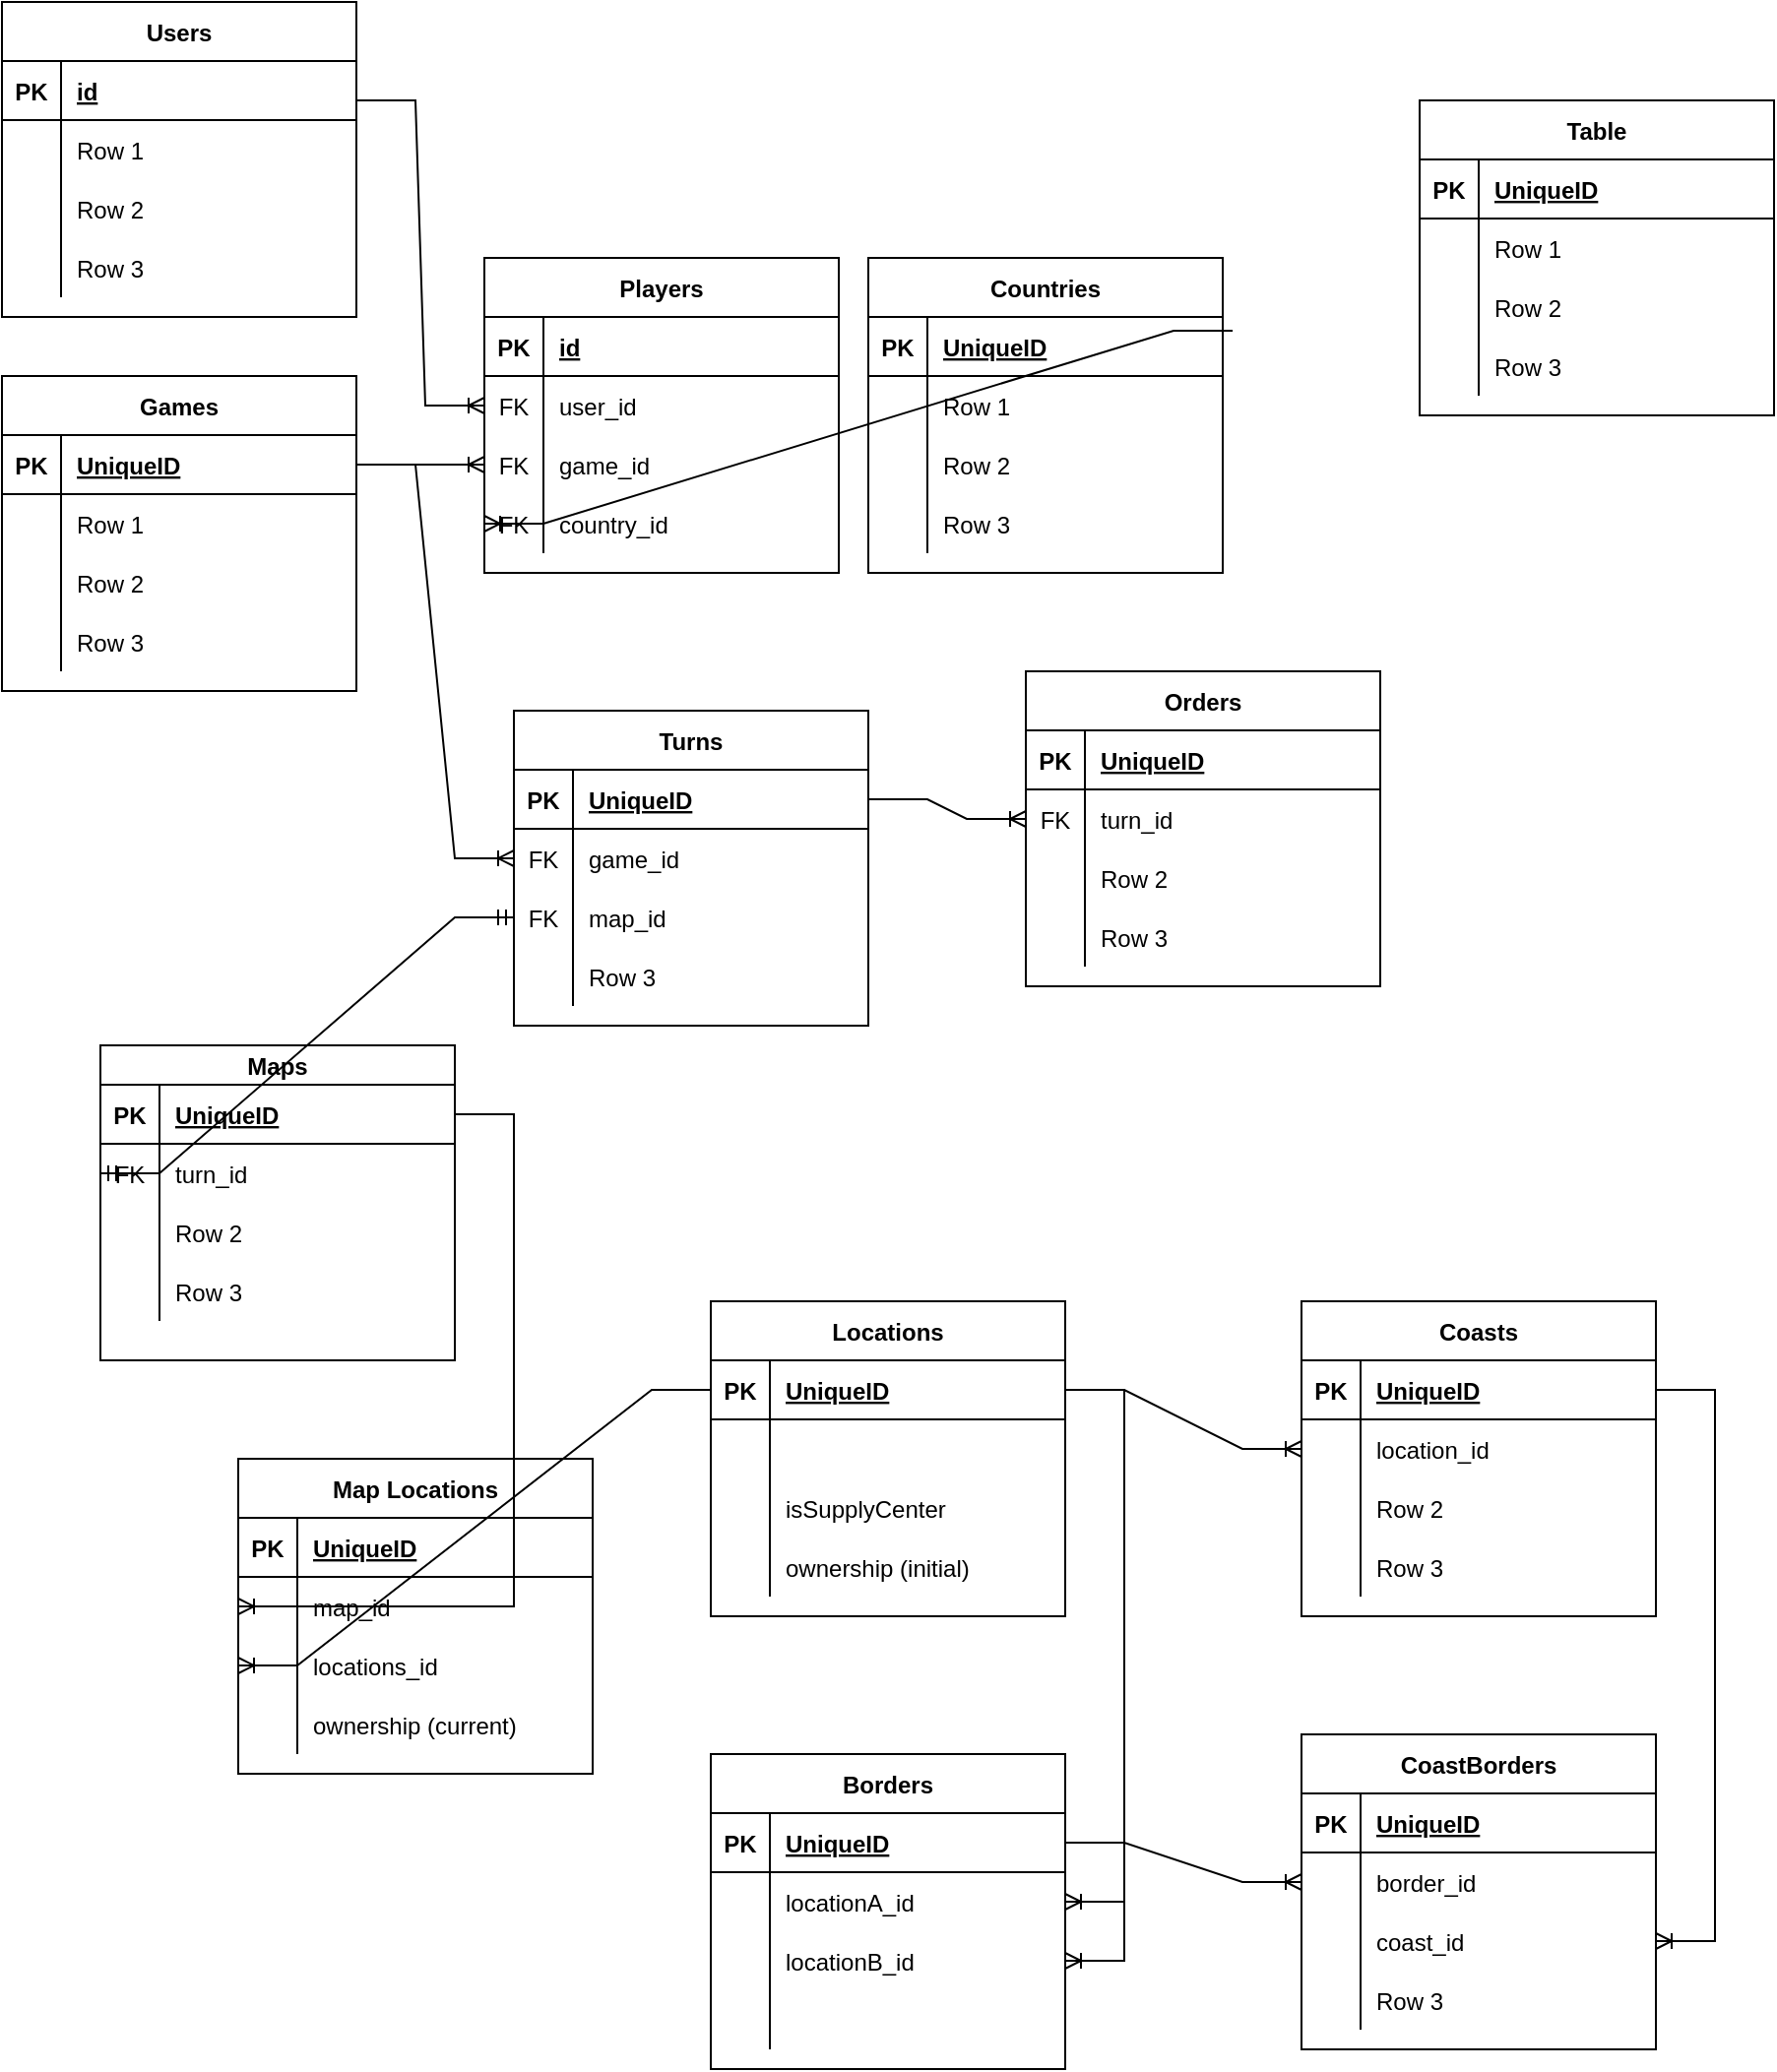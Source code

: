 <mxfile version="16.2.7" type="device"><diagram id="6rO50w8iDeyINLeMP5wN" name="Page-1"><mxGraphModel dx="957" dy="1112" grid="1" gridSize="10" guides="1" tooltips="1" connect="1" arrows="1" fold="1" page="1" pageScale="1" pageWidth="850" pageHeight="1100" math="0" shadow="0"><root><mxCell id="0"/><mxCell id="1" parent="0"/><mxCell id="0B3IRmBu8RBvahTsytK5-1" value="Users" style="shape=table;startSize=30;container=1;collapsible=1;childLayout=tableLayout;fixedRows=1;rowLines=0;fontStyle=1;align=center;resizeLast=1;" vertex="1" parent="1"><mxGeometry y="10" width="180" height="160" as="geometry"/></mxCell><mxCell id="0B3IRmBu8RBvahTsytK5-2" value="" style="shape=tableRow;horizontal=0;startSize=0;swimlaneHead=0;swimlaneBody=0;fillColor=none;collapsible=0;dropTarget=0;points=[[0,0.5],[1,0.5]];portConstraint=eastwest;top=0;left=0;right=0;bottom=1;" vertex="1" parent="0B3IRmBu8RBvahTsytK5-1"><mxGeometry y="30" width="180" height="30" as="geometry"/></mxCell><mxCell id="0B3IRmBu8RBvahTsytK5-3" value="PK" style="shape=partialRectangle;connectable=0;fillColor=none;top=0;left=0;bottom=0;right=0;fontStyle=1;overflow=hidden;" vertex="1" parent="0B3IRmBu8RBvahTsytK5-2"><mxGeometry width="30" height="30" as="geometry"><mxRectangle width="30" height="30" as="alternateBounds"/></mxGeometry></mxCell><mxCell id="0B3IRmBu8RBvahTsytK5-4" value="id" style="shape=partialRectangle;connectable=0;fillColor=none;top=0;left=0;bottom=0;right=0;align=left;spacingLeft=6;fontStyle=5;overflow=hidden;" vertex="1" parent="0B3IRmBu8RBvahTsytK5-2"><mxGeometry x="30" width="150" height="30" as="geometry"><mxRectangle width="150" height="30" as="alternateBounds"/></mxGeometry></mxCell><mxCell id="0B3IRmBu8RBvahTsytK5-5" value="" style="shape=tableRow;horizontal=0;startSize=0;swimlaneHead=0;swimlaneBody=0;fillColor=none;collapsible=0;dropTarget=0;points=[[0,0.5],[1,0.5]];portConstraint=eastwest;top=0;left=0;right=0;bottom=0;" vertex="1" parent="0B3IRmBu8RBvahTsytK5-1"><mxGeometry y="60" width="180" height="30" as="geometry"/></mxCell><mxCell id="0B3IRmBu8RBvahTsytK5-6" value="" style="shape=partialRectangle;connectable=0;fillColor=none;top=0;left=0;bottom=0;right=0;editable=1;overflow=hidden;" vertex="1" parent="0B3IRmBu8RBvahTsytK5-5"><mxGeometry width="30" height="30" as="geometry"><mxRectangle width="30" height="30" as="alternateBounds"/></mxGeometry></mxCell><mxCell id="0B3IRmBu8RBvahTsytK5-7" value="Row 1" style="shape=partialRectangle;connectable=0;fillColor=none;top=0;left=0;bottom=0;right=0;align=left;spacingLeft=6;overflow=hidden;" vertex="1" parent="0B3IRmBu8RBvahTsytK5-5"><mxGeometry x="30" width="150" height="30" as="geometry"><mxRectangle width="150" height="30" as="alternateBounds"/></mxGeometry></mxCell><mxCell id="0B3IRmBu8RBvahTsytK5-8" value="" style="shape=tableRow;horizontal=0;startSize=0;swimlaneHead=0;swimlaneBody=0;fillColor=none;collapsible=0;dropTarget=0;points=[[0,0.5],[1,0.5]];portConstraint=eastwest;top=0;left=0;right=0;bottom=0;" vertex="1" parent="0B3IRmBu8RBvahTsytK5-1"><mxGeometry y="90" width="180" height="30" as="geometry"/></mxCell><mxCell id="0B3IRmBu8RBvahTsytK5-9" value="" style="shape=partialRectangle;connectable=0;fillColor=none;top=0;left=0;bottom=0;right=0;editable=1;overflow=hidden;" vertex="1" parent="0B3IRmBu8RBvahTsytK5-8"><mxGeometry width="30" height="30" as="geometry"><mxRectangle width="30" height="30" as="alternateBounds"/></mxGeometry></mxCell><mxCell id="0B3IRmBu8RBvahTsytK5-10" value="Row 2" style="shape=partialRectangle;connectable=0;fillColor=none;top=0;left=0;bottom=0;right=0;align=left;spacingLeft=6;overflow=hidden;" vertex="1" parent="0B3IRmBu8RBvahTsytK5-8"><mxGeometry x="30" width="150" height="30" as="geometry"><mxRectangle width="150" height="30" as="alternateBounds"/></mxGeometry></mxCell><mxCell id="0B3IRmBu8RBvahTsytK5-11" value="" style="shape=tableRow;horizontal=0;startSize=0;swimlaneHead=0;swimlaneBody=0;fillColor=none;collapsible=0;dropTarget=0;points=[[0,0.5],[1,0.5]];portConstraint=eastwest;top=0;left=0;right=0;bottom=0;" vertex="1" parent="0B3IRmBu8RBvahTsytK5-1"><mxGeometry y="120" width="180" height="30" as="geometry"/></mxCell><mxCell id="0B3IRmBu8RBvahTsytK5-12" value="" style="shape=partialRectangle;connectable=0;fillColor=none;top=0;left=0;bottom=0;right=0;editable=1;overflow=hidden;" vertex="1" parent="0B3IRmBu8RBvahTsytK5-11"><mxGeometry width="30" height="30" as="geometry"><mxRectangle width="30" height="30" as="alternateBounds"/></mxGeometry></mxCell><mxCell id="0B3IRmBu8RBvahTsytK5-13" value="Row 3" style="shape=partialRectangle;connectable=0;fillColor=none;top=0;left=0;bottom=0;right=0;align=left;spacingLeft=6;overflow=hidden;" vertex="1" parent="0B3IRmBu8RBvahTsytK5-11"><mxGeometry x="30" width="150" height="30" as="geometry"><mxRectangle width="150" height="30" as="alternateBounds"/></mxGeometry></mxCell><mxCell id="0B3IRmBu8RBvahTsytK5-15" value="Turns" style="shape=table;startSize=30;container=1;collapsible=1;childLayout=tableLayout;fixedRows=1;rowLines=0;fontStyle=1;align=center;resizeLast=1;" vertex="1" parent="1"><mxGeometry x="260" y="370" width="180" height="160" as="geometry"/></mxCell><mxCell id="0B3IRmBu8RBvahTsytK5-16" value="" style="shape=tableRow;horizontal=0;startSize=0;swimlaneHead=0;swimlaneBody=0;fillColor=none;collapsible=0;dropTarget=0;points=[[0,0.5],[1,0.5]];portConstraint=eastwest;top=0;left=0;right=0;bottom=1;" vertex="1" parent="0B3IRmBu8RBvahTsytK5-15"><mxGeometry y="30" width="180" height="30" as="geometry"/></mxCell><mxCell id="0B3IRmBu8RBvahTsytK5-17" value="PK" style="shape=partialRectangle;connectable=0;fillColor=none;top=0;left=0;bottom=0;right=0;fontStyle=1;overflow=hidden;" vertex="1" parent="0B3IRmBu8RBvahTsytK5-16"><mxGeometry width="30" height="30" as="geometry"><mxRectangle width="30" height="30" as="alternateBounds"/></mxGeometry></mxCell><mxCell id="0B3IRmBu8RBvahTsytK5-18" value="UniqueID" style="shape=partialRectangle;connectable=0;fillColor=none;top=0;left=0;bottom=0;right=0;align=left;spacingLeft=6;fontStyle=5;overflow=hidden;" vertex="1" parent="0B3IRmBu8RBvahTsytK5-16"><mxGeometry x="30" width="150" height="30" as="geometry"><mxRectangle width="150" height="30" as="alternateBounds"/></mxGeometry></mxCell><mxCell id="0B3IRmBu8RBvahTsytK5-19" value="" style="shape=tableRow;horizontal=0;startSize=0;swimlaneHead=0;swimlaneBody=0;fillColor=none;collapsible=0;dropTarget=0;points=[[0,0.5],[1,0.5]];portConstraint=eastwest;top=0;left=0;right=0;bottom=0;" vertex="1" parent="0B3IRmBu8RBvahTsytK5-15"><mxGeometry y="60" width="180" height="30" as="geometry"/></mxCell><mxCell id="0B3IRmBu8RBvahTsytK5-20" value="FK" style="shape=partialRectangle;connectable=0;fillColor=none;top=0;left=0;bottom=0;right=0;editable=1;overflow=hidden;" vertex="1" parent="0B3IRmBu8RBvahTsytK5-19"><mxGeometry width="30" height="30" as="geometry"><mxRectangle width="30" height="30" as="alternateBounds"/></mxGeometry></mxCell><mxCell id="0B3IRmBu8RBvahTsytK5-21" value="game_id" style="shape=partialRectangle;connectable=0;fillColor=none;top=0;left=0;bottom=0;right=0;align=left;spacingLeft=6;overflow=hidden;" vertex="1" parent="0B3IRmBu8RBvahTsytK5-19"><mxGeometry x="30" width="150" height="30" as="geometry"><mxRectangle width="150" height="30" as="alternateBounds"/></mxGeometry></mxCell><mxCell id="0B3IRmBu8RBvahTsytK5-22" value="" style="shape=tableRow;horizontal=0;startSize=0;swimlaneHead=0;swimlaneBody=0;fillColor=none;collapsible=0;dropTarget=0;points=[[0,0.5],[1,0.5]];portConstraint=eastwest;top=0;left=0;right=0;bottom=0;" vertex="1" parent="0B3IRmBu8RBvahTsytK5-15"><mxGeometry y="90" width="180" height="30" as="geometry"/></mxCell><mxCell id="0B3IRmBu8RBvahTsytK5-23" value="FK" style="shape=partialRectangle;connectable=0;fillColor=none;top=0;left=0;bottom=0;right=0;editable=1;overflow=hidden;" vertex="1" parent="0B3IRmBu8RBvahTsytK5-22"><mxGeometry width="30" height="30" as="geometry"><mxRectangle width="30" height="30" as="alternateBounds"/></mxGeometry></mxCell><mxCell id="0B3IRmBu8RBvahTsytK5-24" value="map_id" style="shape=partialRectangle;connectable=0;fillColor=none;top=0;left=0;bottom=0;right=0;align=left;spacingLeft=6;overflow=hidden;" vertex="1" parent="0B3IRmBu8RBvahTsytK5-22"><mxGeometry x="30" width="150" height="30" as="geometry"><mxRectangle width="150" height="30" as="alternateBounds"/></mxGeometry></mxCell><mxCell id="0B3IRmBu8RBvahTsytK5-25" value="" style="shape=tableRow;horizontal=0;startSize=0;swimlaneHead=0;swimlaneBody=0;fillColor=none;collapsible=0;dropTarget=0;points=[[0,0.5],[1,0.5]];portConstraint=eastwest;top=0;left=0;right=0;bottom=0;" vertex="1" parent="0B3IRmBu8RBvahTsytK5-15"><mxGeometry y="120" width="180" height="30" as="geometry"/></mxCell><mxCell id="0B3IRmBu8RBvahTsytK5-26" value="" style="shape=partialRectangle;connectable=0;fillColor=none;top=0;left=0;bottom=0;right=0;editable=1;overflow=hidden;" vertex="1" parent="0B3IRmBu8RBvahTsytK5-25"><mxGeometry width="30" height="30" as="geometry"><mxRectangle width="30" height="30" as="alternateBounds"/></mxGeometry></mxCell><mxCell id="0B3IRmBu8RBvahTsytK5-27" value="Row 3" style="shape=partialRectangle;connectable=0;fillColor=none;top=0;left=0;bottom=0;right=0;align=left;spacingLeft=6;overflow=hidden;" vertex="1" parent="0B3IRmBu8RBvahTsytK5-25"><mxGeometry x="30" width="150" height="30" as="geometry"><mxRectangle width="150" height="30" as="alternateBounds"/></mxGeometry></mxCell><mxCell id="0B3IRmBu8RBvahTsytK5-28" value="Games" style="shape=table;startSize=30;container=1;collapsible=1;childLayout=tableLayout;fixedRows=1;rowLines=0;fontStyle=1;align=center;resizeLast=1;" vertex="1" parent="1"><mxGeometry y="200" width="180" height="160" as="geometry"/></mxCell><mxCell id="0B3IRmBu8RBvahTsytK5-29" value="" style="shape=tableRow;horizontal=0;startSize=0;swimlaneHead=0;swimlaneBody=0;fillColor=none;collapsible=0;dropTarget=0;points=[[0,0.5],[1,0.5]];portConstraint=eastwest;top=0;left=0;right=0;bottom=1;" vertex="1" parent="0B3IRmBu8RBvahTsytK5-28"><mxGeometry y="30" width="180" height="30" as="geometry"/></mxCell><mxCell id="0B3IRmBu8RBvahTsytK5-30" value="PK" style="shape=partialRectangle;connectable=0;fillColor=none;top=0;left=0;bottom=0;right=0;fontStyle=1;overflow=hidden;" vertex="1" parent="0B3IRmBu8RBvahTsytK5-29"><mxGeometry width="30" height="30" as="geometry"><mxRectangle width="30" height="30" as="alternateBounds"/></mxGeometry></mxCell><mxCell id="0B3IRmBu8RBvahTsytK5-31" value="UniqueID" style="shape=partialRectangle;connectable=0;fillColor=none;top=0;left=0;bottom=0;right=0;align=left;spacingLeft=6;fontStyle=5;overflow=hidden;" vertex="1" parent="0B3IRmBu8RBvahTsytK5-29"><mxGeometry x="30" width="150" height="30" as="geometry"><mxRectangle width="150" height="30" as="alternateBounds"/></mxGeometry></mxCell><mxCell id="0B3IRmBu8RBvahTsytK5-32" value="" style="shape=tableRow;horizontal=0;startSize=0;swimlaneHead=0;swimlaneBody=0;fillColor=none;collapsible=0;dropTarget=0;points=[[0,0.5],[1,0.5]];portConstraint=eastwest;top=0;left=0;right=0;bottom=0;" vertex="1" parent="0B3IRmBu8RBvahTsytK5-28"><mxGeometry y="60" width="180" height="30" as="geometry"/></mxCell><mxCell id="0B3IRmBu8RBvahTsytK5-33" value="" style="shape=partialRectangle;connectable=0;fillColor=none;top=0;left=0;bottom=0;right=0;editable=1;overflow=hidden;" vertex="1" parent="0B3IRmBu8RBvahTsytK5-32"><mxGeometry width="30" height="30" as="geometry"><mxRectangle width="30" height="30" as="alternateBounds"/></mxGeometry></mxCell><mxCell id="0B3IRmBu8RBvahTsytK5-34" value="Row 1" style="shape=partialRectangle;connectable=0;fillColor=none;top=0;left=0;bottom=0;right=0;align=left;spacingLeft=6;overflow=hidden;" vertex="1" parent="0B3IRmBu8RBvahTsytK5-32"><mxGeometry x="30" width="150" height="30" as="geometry"><mxRectangle width="150" height="30" as="alternateBounds"/></mxGeometry></mxCell><mxCell id="0B3IRmBu8RBvahTsytK5-35" value="" style="shape=tableRow;horizontal=0;startSize=0;swimlaneHead=0;swimlaneBody=0;fillColor=none;collapsible=0;dropTarget=0;points=[[0,0.5],[1,0.5]];portConstraint=eastwest;top=0;left=0;right=0;bottom=0;" vertex="1" parent="0B3IRmBu8RBvahTsytK5-28"><mxGeometry y="90" width="180" height="30" as="geometry"/></mxCell><mxCell id="0B3IRmBu8RBvahTsytK5-36" value="" style="shape=partialRectangle;connectable=0;fillColor=none;top=0;left=0;bottom=0;right=0;editable=1;overflow=hidden;" vertex="1" parent="0B3IRmBu8RBvahTsytK5-35"><mxGeometry width="30" height="30" as="geometry"><mxRectangle width="30" height="30" as="alternateBounds"/></mxGeometry></mxCell><mxCell id="0B3IRmBu8RBvahTsytK5-37" value="Row 2" style="shape=partialRectangle;connectable=0;fillColor=none;top=0;left=0;bottom=0;right=0;align=left;spacingLeft=6;overflow=hidden;" vertex="1" parent="0B3IRmBu8RBvahTsytK5-35"><mxGeometry x="30" width="150" height="30" as="geometry"><mxRectangle width="150" height="30" as="alternateBounds"/></mxGeometry></mxCell><mxCell id="0B3IRmBu8RBvahTsytK5-38" value="" style="shape=tableRow;horizontal=0;startSize=0;swimlaneHead=0;swimlaneBody=0;fillColor=none;collapsible=0;dropTarget=0;points=[[0,0.5],[1,0.5]];portConstraint=eastwest;top=0;left=0;right=0;bottom=0;" vertex="1" parent="0B3IRmBu8RBvahTsytK5-28"><mxGeometry y="120" width="180" height="30" as="geometry"/></mxCell><mxCell id="0B3IRmBu8RBvahTsytK5-39" value="" style="shape=partialRectangle;connectable=0;fillColor=none;top=0;left=0;bottom=0;right=0;editable=1;overflow=hidden;" vertex="1" parent="0B3IRmBu8RBvahTsytK5-38"><mxGeometry width="30" height="30" as="geometry"><mxRectangle width="30" height="30" as="alternateBounds"/></mxGeometry></mxCell><mxCell id="0B3IRmBu8RBvahTsytK5-40" value="Row 3" style="shape=partialRectangle;connectable=0;fillColor=none;top=0;left=0;bottom=0;right=0;align=left;spacingLeft=6;overflow=hidden;" vertex="1" parent="0B3IRmBu8RBvahTsytK5-38"><mxGeometry x="30" width="150" height="30" as="geometry"><mxRectangle width="150" height="30" as="alternateBounds"/></mxGeometry></mxCell><mxCell id="0B3IRmBu8RBvahTsytK5-41" value="Orders" style="shape=table;startSize=30;container=1;collapsible=1;childLayout=tableLayout;fixedRows=1;rowLines=0;fontStyle=1;align=center;resizeLast=1;" vertex="1" parent="1"><mxGeometry x="520" y="350" width="180" height="160" as="geometry"/></mxCell><mxCell id="0B3IRmBu8RBvahTsytK5-42" value="" style="shape=tableRow;horizontal=0;startSize=0;swimlaneHead=0;swimlaneBody=0;fillColor=none;collapsible=0;dropTarget=0;points=[[0,0.5],[1,0.5]];portConstraint=eastwest;top=0;left=0;right=0;bottom=1;" vertex="1" parent="0B3IRmBu8RBvahTsytK5-41"><mxGeometry y="30" width="180" height="30" as="geometry"/></mxCell><mxCell id="0B3IRmBu8RBvahTsytK5-43" value="PK" style="shape=partialRectangle;connectable=0;fillColor=none;top=0;left=0;bottom=0;right=0;fontStyle=1;overflow=hidden;" vertex="1" parent="0B3IRmBu8RBvahTsytK5-42"><mxGeometry width="30" height="30" as="geometry"><mxRectangle width="30" height="30" as="alternateBounds"/></mxGeometry></mxCell><mxCell id="0B3IRmBu8RBvahTsytK5-44" value="UniqueID" style="shape=partialRectangle;connectable=0;fillColor=none;top=0;left=0;bottom=0;right=0;align=left;spacingLeft=6;fontStyle=5;overflow=hidden;" vertex="1" parent="0B3IRmBu8RBvahTsytK5-42"><mxGeometry x="30" width="150" height="30" as="geometry"><mxRectangle width="150" height="30" as="alternateBounds"/></mxGeometry></mxCell><mxCell id="0B3IRmBu8RBvahTsytK5-45" value="" style="shape=tableRow;horizontal=0;startSize=0;swimlaneHead=0;swimlaneBody=0;fillColor=none;collapsible=0;dropTarget=0;points=[[0,0.5],[1,0.5]];portConstraint=eastwest;top=0;left=0;right=0;bottom=0;" vertex="1" parent="0B3IRmBu8RBvahTsytK5-41"><mxGeometry y="60" width="180" height="30" as="geometry"/></mxCell><mxCell id="0B3IRmBu8RBvahTsytK5-46" value="FK" style="shape=partialRectangle;connectable=0;fillColor=none;top=0;left=0;bottom=0;right=0;editable=1;overflow=hidden;" vertex="1" parent="0B3IRmBu8RBvahTsytK5-45"><mxGeometry width="30" height="30" as="geometry"><mxRectangle width="30" height="30" as="alternateBounds"/></mxGeometry></mxCell><mxCell id="0B3IRmBu8RBvahTsytK5-47" value="turn_id" style="shape=partialRectangle;connectable=0;fillColor=none;top=0;left=0;bottom=0;right=0;align=left;spacingLeft=6;overflow=hidden;" vertex="1" parent="0B3IRmBu8RBvahTsytK5-45"><mxGeometry x="30" width="150" height="30" as="geometry"><mxRectangle width="150" height="30" as="alternateBounds"/></mxGeometry></mxCell><mxCell id="0B3IRmBu8RBvahTsytK5-48" value="" style="shape=tableRow;horizontal=0;startSize=0;swimlaneHead=0;swimlaneBody=0;fillColor=none;collapsible=0;dropTarget=0;points=[[0,0.5],[1,0.5]];portConstraint=eastwest;top=0;left=0;right=0;bottom=0;" vertex="1" parent="0B3IRmBu8RBvahTsytK5-41"><mxGeometry y="90" width="180" height="30" as="geometry"/></mxCell><mxCell id="0B3IRmBu8RBvahTsytK5-49" value="" style="shape=partialRectangle;connectable=0;fillColor=none;top=0;left=0;bottom=0;right=0;editable=1;overflow=hidden;" vertex="1" parent="0B3IRmBu8RBvahTsytK5-48"><mxGeometry width="30" height="30" as="geometry"><mxRectangle width="30" height="30" as="alternateBounds"/></mxGeometry></mxCell><mxCell id="0B3IRmBu8RBvahTsytK5-50" value="Row 2" style="shape=partialRectangle;connectable=0;fillColor=none;top=0;left=0;bottom=0;right=0;align=left;spacingLeft=6;overflow=hidden;" vertex="1" parent="0B3IRmBu8RBvahTsytK5-48"><mxGeometry x="30" width="150" height="30" as="geometry"><mxRectangle width="150" height="30" as="alternateBounds"/></mxGeometry></mxCell><mxCell id="0B3IRmBu8RBvahTsytK5-51" value="" style="shape=tableRow;horizontal=0;startSize=0;swimlaneHead=0;swimlaneBody=0;fillColor=none;collapsible=0;dropTarget=0;points=[[0,0.5],[1,0.5]];portConstraint=eastwest;top=0;left=0;right=0;bottom=0;" vertex="1" parent="0B3IRmBu8RBvahTsytK5-41"><mxGeometry y="120" width="180" height="30" as="geometry"/></mxCell><mxCell id="0B3IRmBu8RBvahTsytK5-52" value="" style="shape=partialRectangle;connectable=0;fillColor=none;top=0;left=0;bottom=0;right=0;editable=1;overflow=hidden;" vertex="1" parent="0B3IRmBu8RBvahTsytK5-51"><mxGeometry width="30" height="30" as="geometry"><mxRectangle width="30" height="30" as="alternateBounds"/></mxGeometry></mxCell><mxCell id="0B3IRmBu8RBvahTsytK5-53" value="Row 3" style="shape=partialRectangle;connectable=0;fillColor=none;top=0;left=0;bottom=0;right=0;align=left;spacingLeft=6;overflow=hidden;" vertex="1" parent="0B3IRmBu8RBvahTsytK5-51"><mxGeometry x="30" width="150" height="30" as="geometry"><mxRectangle width="150" height="30" as="alternateBounds"/></mxGeometry></mxCell><mxCell id="0B3IRmBu8RBvahTsytK5-54" value="Players" style="shape=table;startSize=30;container=1;collapsible=1;childLayout=tableLayout;fixedRows=1;rowLines=0;fontStyle=1;align=center;resizeLast=1;" vertex="1" parent="1"><mxGeometry x="245" y="140" width="180" height="160" as="geometry"/></mxCell><mxCell id="0B3IRmBu8RBvahTsytK5-55" value="" style="shape=tableRow;horizontal=0;startSize=0;swimlaneHead=0;swimlaneBody=0;fillColor=none;collapsible=0;dropTarget=0;points=[[0,0.5],[1,0.5]];portConstraint=eastwest;top=0;left=0;right=0;bottom=1;" vertex="1" parent="0B3IRmBu8RBvahTsytK5-54"><mxGeometry y="30" width="180" height="30" as="geometry"/></mxCell><mxCell id="0B3IRmBu8RBvahTsytK5-56" value="PK" style="shape=partialRectangle;connectable=0;fillColor=none;top=0;left=0;bottom=0;right=0;fontStyle=1;overflow=hidden;" vertex="1" parent="0B3IRmBu8RBvahTsytK5-55"><mxGeometry width="30" height="30" as="geometry"><mxRectangle width="30" height="30" as="alternateBounds"/></mxGeometry></mxCell><mxCell id="0B3IRmBu8RBvahTsytK5-57" value="id" style="shape=partialRectangle;connectable=0;fillColor=none;top=0;left=0;bottom=0;right=0;align=left;spacingLeft=6;fontStyle=5;overflow=hidden;" vertex="1" parent="0B3IRmBu8RBvahTsytK5-55"><mxGeometry x="30" width="150" height="30" as="geometry"><mxRectangle width="150" height="30" as="alternateBounds"/></mxGeometry></mxCell><mxCell id="0B3IRmBu8RBvahTsytK5-58" value="" style="shape=tableRow;horizontal=0;startSize=0;swimlaneHead=0;swimlaneBody=0;fillColor=none;collapsible=0;dropTarget=0;points=[[0,0.5],[1,0.5]];portConstraint=eastwest;top=0;left=0;right=0;bottom=0;" vertex="1" parent="0B3IRmBu8RBvahTsytK5-54"><mxGeometry y="60" width="180" height="30" as="geometry"/></mxCell><mxCell id="0B3IRmBu8RBvahTsytK5-59" value="FK" style="shape=partialRectangle;connectable=0;fillColor=none;top=0;left=0;bottom=0;right=0;editable=1;overflow=hidden;" vertex="1" parent="0B3IRmBu8RBvahTsytK5-58"><mxGeometry width="30" height="30" as="geometry"><mxRectangle width="30" height="30" as="alternateBounds"/></mxGeometry></mxCell><mxCell id="0B3IRmBu8RBvahTsytK5-60" value="user_id" style="shape=partialRectangle;connectable=0;fillColor=none;top=0;left=0;bottom=0;right=0;align=left;spacingLeft=6;overflow=hidden;" vertex="1" parent="0B3IRmBu8RBvahTsytK5-58"><mxGeometry x="30" width="150" height="30" as="geometry"><mxRectangle width="150" height="30" as="alternateBounds"/></mxGeometry></mxCell><mxCell id="0B3IRmBu8RBvahTsytK5-61" value="" style="shape=tableRow;horizontal=0;startSize=0;swimlaneHead=0;swimlaneBody=0;fillColor=none;collapsible=0;dropTarget=0;points=[[0,0.5],[1,0.5]];portConstraint=eastwest;top=0;left=0;right=0;bottom=0;" vertex="1" parent="0B3IRmBu8RBvahTsytK5-54"><mxGeometry y="90" width="180" height="30" as="geometry"/></mxCell><mxCell id="0B3IRmBu8RBvahTsytK5-62" value="FK" style="shape=partialRectangle;connectable=0;fillColor=none;top=0;left=0;bottom=0;right=0;editable=1;overflow=hidden;" vertex="1" parent="0B3IRmBu8RBvahTsytK5-61"><mxGeometry width="30" height="30" as="geometry"><mxRectangle width="30" height="30" as="alternateBounds"/></mxGeometry></mxCell><mxCell id="0B3IRmBu8RBvahTsytK5-63" value="game_id" style="shape=partialRectangle;connectable=0;fillColor=none;top=0;left=0;bottom=0;right=0;align=left;spacingLeft=6;overflow=hidden;" vertex="1" parent="0B3IRmBu8RBvahTsytK5-61"><mxGeometry x="30" width="150" height="30" as="geometry"><mxRectangle width="150" height="30" as="alternateBounds"/></mxGeometry></mxCell><mxCell id="0B3IRmBu8RBvahTsytK5-64" value="" style="shape=tableRow;horizontal=0;startSize=0;swimlaneHead=0;swimlaneBody=0;fillColor=none;collapsible=0;dropTarget=0;points=[[0,0.5],[1,0.5]];portConstraint=eastwest;top=0;left=0;right=0;bottom=0;" vertex="1" parent="0B3IRmBu8RBvahTsytK5-54"><mxGeometry y="120" width="180" height="30" as="geometry"/></mxCell><mxCell id="0B3IRmBu8RBvahTsytK5-65" value="FK" style="shape=partialRectangle;connectable=0;fillColor=none;top=0;left=0;bottom=0;right=0;editable=1;overflow=hidden;" vertex="1" parent="0B3IRmBu8RBvahTsytK5-64"><mxGeometry width="30" height="30" as="geometry"><mxRectangle width="30" height="30" as="alternateBounds"/></mxGeometry></mxCell><mxCell id="0B3IRmBu8RBvahTsytK5-66" value="country_id" style="shape=partialRectangle;connectable=0;fillColor=none;top=0;left=0;bottom=0;right=0;align=left;spacingLeft=6;overflow=hidden;" vertex="1" parent="0B3IRmBu8RBvahTsytK5-64"><mxGeometry x="30" width="150" height="30" as="geometry"><mxRectangle width="150" height="30" as="alternateBounds"/></mxGeometry></mxCell><mxCell id="0B3IRmBu8RBvahTsytK5-67" value="Maps" style="shape=table;startSize=20;container=1;collapsible=1;childLayout=tableLayout;fixedRows=1;rowLines=0;fontStyle=1;align=center;resizeLast=1;" vertex="1" parent="1"><mxGeometry x="50" y="540" width="180" height="160" as="geometry"/></mxCell><mxCell id="0B3IRmBu8RBvahTsytK5-68" value="" style="shape=tableRow;horizontal=0;startSize=0;swimlaneHead=0;swimlaneBody=0;fillColor=none;collapsible=0;dropTarget=0;points=[[0,0.5],[1,0.5]];portConstraint=eastwest;top=0;left=0;right=0;bottom=1;" vertex="1" parent="0B3IRmBu8RBvahTsytK5-67"><mxGeometry y="20" width="180" height="30" as="geometry"/></mxCell><mxCell id="0B3IRmBu8RBvahTsytK5-69" value="PK" style="shape=partialRectangle;connectable=0;fillColor=none;top=0;left=0;bottom=0;right=0;fontStyle=1;overflow=hidden;" vertex="1" parent="0B3IRmBu8RBvahTsytK5-68"><mxGeometry width="30" height="30" as="geometry"><mxRectangle width="30" height="30" as="alternateBounds"/></mxGeometry></mxCell><mxCell id="0B3IRmBu8RBvahTsytK5-70" value="UniqueID" style="shape=partialRectangle;connectable=0;fillColor=none;top=0;left=0;bottom=0;right=0;align=left;spacingLeft=6;fontStyle=5;overflow=hidden;" vertex="1" parent="0B3IRmBu8RBvahTsytK5-68"><mxGeometry x="30" width="150" height="30" as="geometry"><mxRectangle width="150" height="30" as="alternateBounds"/></mxGeometry></mxCell><mxCell id="0B3IRmBu8RBvahTsytK5-71" value="" style="shape=tableRow;horizontal=0;startSize=0;swimlaneHead=0;swimlaneBody=0;fillColor=none;collapsible=0;dropTarget=0;points=[[0,0.5],[1,0.5]];portConstraint=eastwest;top=0;left=0;right=0;bottom=0;" vertex="1" parent="0B3IRmBu8RBvahTsytK5-67"><mxGeometry y="50" width="180" height="30" as="geometry"/></mxCell><mxCell id="0B3IRmBu8RBvahTsytK5-72" value="FK" style="shape=partialRectangle;connectable=0;fillColor=none;top=0;left=0;bottom=0;right=0;editable=1;overflow=hidden;" vertex="1" parent="0B3IRmBu8RBvahTsytK5-71"><mxGeometry width="30" height="30" as="geometry"><mxRectangle width="30" height="30" as="alternateBounds"/></mxGeometry></mxCell><mxCell id="0B3IRmBu8RBvahTsytK5-73" value="turn_id" style="shape=partialRectangle;connectable=0;fillColor=none;top=0;left=0;bottom=0;right=0;align=left;spacingLeft=6;overflow=hidden;" vertex="1" parent="0B3IRmBu8RBvahTsytK5-71"><mxGeometry x="30" width="150" height="30" as="geometry"><mxRectangle width="150" height="30" as="alternateBounds"/></mxGeometry></mxCell><mxCell id="0B3IRmBu8RBvahTsytK5-74" value="" style="shape=tableRow;horizontal=0;startSize=0;swimlaneHead=0;swimlaneBody=0;fillColor=none;collapsible=0;dropTarget=0;points=[[0,0.5],[1,0.5]];portConstraint=eastwest;top=0;left=0;right=0;bottom=0;" vertex="1" parent="0B3IRmBu8RBvahTsytK5-67"><mxGeometry y="80" width="180" height="30" as="geometry"/></mxCell><mxCell id="0B3IRmBu8RBvahTsytK5-75" value="" style="shape=partialRectangle;connectable=0;fillColor=none;top=0;left=0;bottom=0;right=0;editable=1;overflow=hidden;" vertex="1" parent="0B3IRmBu8RBvahTsytK5-74"><mxGeometry width="30" height="30" as="geometry"><mxRectangle width="30" height="30" as="alternateBounds"/></mxGeometry></mxCell><mxCell id="0B3IRmBu8RBvahTsytK5-76" value="Row 2" style="shape=partialRectangle;connectable=0;fillColor=none;top=0;left=0;bottom=0;right=0;align=left;spacingLeft=6;overflow=hidden;" vertex="1" parent="0B3IRmBu8RBvahTsytK5-74"><mxGeometry x="30" width="150" height="30" as="geometry"><mxRectangle width="150" height="30" as="alternateBounds"/></mxGeometry></mxCell><mxCell id="0B3IRmBu8RBvahTsytK5-77" value="" style="shape=tableRow;horizontal=0;startSize=0;swimlaneHead=0;swimlaneBody=0;fillColor=none;collapsible=0;dropTarget=0;points=[[0,0.5],[1,0.5]];portConstraint=eastwest;top=0;left=0;right=0;bottom=0;" vertex="1" parent="0B3IRmBu8RBvahTsytK5-67"><mxGeometry y="110" width="180" height="30" as="geometry"/></mxCell><mxCell id="0B3IRmBu8RBvahTsytK5-78" value="" style="shape=partialRectangle;connectable=0;fillColor=none;top=0;left=0;bottom=0;right=0;editable=1;overflow=hidden;" vertex="1" parent="0B3IRmBu8RBvahTsytK5-77"><mxGeometry width="30" height="30" as="geometry"><mxRectangle width="30" height="30" as="alternateBounds"/></mxGeometry></mxCell><mxCell id="0B3IRmBu8RBvahTsytK5-79" value="Row 3" style="shape=partialRectangle;connectable=0;fillColor=none;top=0;left=0;bottom=0;right=0;align=left;spacingLeft=6;overflow=hidden;" vertex="1" parent="0B3IRmBu8RBvahTsytK5-77"><mxGeometry x="30" width="150" height="30" as="geometry"><mxRectangle width="150" height="30" as="alternateBounds"/></mxGeometry></mxCell><mxCell id="0B3IRmBu8RBvahTsytK5-80" value="Map Locations" style="shape=table;startSize=30;container=1;collapsible=1;childLayout=tableLayout;fixedRows=1;rowLines=0;fontStyle=1;align=center;resizeLast=1;" vertex="1" parent="1"><mxGeometry x="120" y="750" width="180" height="160" as="geometry"/></mxCell><mxCell id="0B3IRmBu8RBvahTsytK5-81" value="" style="shape=tableRow;horizontal=0;startSize=0;swimlaneHead=0;swimlaneBody=0;fillColor=none;collapsible=0;dropTarget=0;points=[[0,0.5],[1,0.5]];portConstraint=eastwest;top=0;left=0;right=0;bottom=1;" vertex="1" parent="0B3IRmBu8RBvahTsytK5-80"><mxGeometry y="30" width="180" height="30" as="geometry"/></mxCell><mxCell id="0B3IRmBu8RBvahTsytK5-82" value="PK" style="shape=partialRectangle;connectable=0;fillColor=none;top=0;left=0;bottom=0;right=0;fontStyle=1;overflow=hidden;" vertex="1" parent="0B3IRmBu8RBvahTsytK5-81"><mxGeometry width="30" height="30" as="geometry"><mxRectangle width="30" height="30" as="alternateBounds"/></mxGeometry></mxCell><mxCell id="0B3IRmBu8RBvahTsytK5-83" value="UniqueID" style="shape=partialRectangle;connectable=0;fillColor=none;top=0;left=0;bottom=0;right=0;align=left;spacingLeft=6;fontStyle=5;overflow=hidden;" vertex="1" parent="0B3IRmBu8RBvahTsytK5-81"><mxGeometry x="30" width="150" height="30" as="geometry"><mxRectangle width="150" height="30" as="alternateBounds"/></mxGeometry></mxCell><mxCell id="0B3IRmBu8RBvahTsytK5-84" value="" style="shape=tableRow;horizontal=0;startSize=0;swimlaneHead=0;swimlaneBody=0;fillColor=none;collapsible=0;dropTarget=0;points=[[0,0.5],[1,0.5]];portConstraint=eastwest;top=0;left=0;right=0;bottom=0;" vertex="1" parent="0B3IRmBu8RBvahTsytK5-80"><mxGeometry y="60" width="180" height="30" as="geometry"/></mxCell><mxCell id="0B3IRmBu8RBvahTsytK5-85" value="" style="shape=partialRectangle;connectable=0;fillColor=none;top=0;left=0;bottom=0;right=0;editable=1;overflow=hidden;" vertex="1" parent="0B3IRmBu8RBvahTsytK5-84"><mxGeometry width="30" height="30" as="geometry"><mxRectangle width="30" height="30" as="alternateBounds"/></mxGeometry></mxCell><mxCell id="0B3IRmBu8RBvahTsytK5-86" value="map_id" style="shape=partialRectangle;connectable=0;fillColor=none;top=0;left=0;bottom=0;right=0;align=left;spacingLeft=6;overflow=hidden;" vertex="1" parent="0B3IRmBu8RBvahTsytK5-84"><mxGeometry x="30" width="150" height="30" as="geometry"><mxRectangle width="150" height="30" as="alternateBounds"/></mxGeometry></mxCell><mxCell id="0B3IRmBu8RBvahTsytK5-87" value="" style="shape=tableRow;horizontal=0;startSize=0;swimlaneHead=0;swimlaneBody=0;fillColor=none;collapsible=0;dropTarget=0;points=[[0,0.5],[1,0.5]];portConstraint=eastwest;top=0;left=0;right=0;bottom=0;" vertex="1" parent="0B3IRmBu8RBvahTsytK5-80"><mxGeometry y="90" width="180" height="30" as="geometry"/></mxCell><mxCell id="0B3IRmBu8RBvahTsytK5-88" value="" style="shape=partialRectangle;connectable=0;fillColor=none;top=0;left=0;bottom=0;right=0;editable=1;overflow=hidden;" vertex="1" parent="0B3IRmBu8RBvahTsytK5-87"><mxGeometry width="30" height="30" as="geometry"><mxRectangle width="30" height="30" as="alternateBounds"/></mxGeometry></mxCell><mxCell id="0B3IRmBu8RBvahTsytK5-89" value="locations_id" style="shape=partialRectangle;connectable=0;fillColor=none;top=0;left=0;bottom=0;right=0;align=left;spacingLeft=6;overflow=hidden;" vertex="1" parent="0B3IRmBu8RBvahTsytK5-87"><mxGeometry x="30" width="150" height="30" as="geometry"><mxRectangle width="150" height="30" as="alternateBounds"/></mxGeometry></mxCell><mxCell id="0B3IRmBu8RBvahTsytK5-90" value="" style="shape=tableRow;horizontal=0;startSize=0;swimlaneHead=0;swimlaneBody=0;fillColor=none;collapsible=0;dropTarget=0;points=[[0,0.5],[1,0.5]];portConstraint=eastwest;top=0;left=0;right=0;bottom=0;" vertex="1" parent="0B3IRmBu8RBvahTsytK5-80"><mxGeometry y="120" width="180" height="30" as="geometry"/></mxCell><mxCell id="0B3IRmBu8RBvahTsytK5-91" value="" style="shape=partialRectangle;connectable=0;fillColor=none;top=0;left=0;bottom=0;right=0;editable=1;overflow=hidden;" vertex="1" parent="0B3IRmBu8RBvahTsytK5-90"><mxGeometry width="30" height="30" as="geometry"><mxRectangle width="30" height="30" as="alternateBounds"/></mxGeometry></mxCell><mxCell id="0B3IRmBu8RBvahTsytK5-92" value="ownership (current)" style="shape=partialRectangle;connectable=0;fillColor=none;top=0;left=0;bottom=0;right=0;align=left;spacingLeft=6;overflow=hidden;" vertex="1" parent="0B3IRmBu8RBvahTsytK5-90"><mxGeometry x="30" width="150" height="30" as="geometry"><mxRectangle width="150" height="30" as="alternateBounds"/></mxGeometry></mxCell><mxCell id="0B3IRmBu8RBvahTsytK5-93" value="Table" style="shape=table;startSize=30;container=1;collapsible=1;childLayout=tableLayout;fixedRows=1;rowLines=0;fontStyle=1;align=center;resizeLast=1;" vertex="1" parent="1"><mxGeometry x="720" y="60" width="180" height="160" as="geometry"/></mxCell><mxCell id="0B3IRmBu8RBvahTsytK5-94" value="" style="shape=tableRow;horizontal=0;startSize=0;swimlaneHead=0;swimlaneBody=0;fillColor=none;collapsible=0;dropTarget=0;points=[[0,0.5],[1,0.5]];portConstraint=eastwest;top=0;left=0;right=0;bottom=1;" vertex="1" parent="0B3IRmBu8RBvahTsytK5-93"><mxGeometry y="30" width="180" height="30" as="geometry"/></mxCell><mxCell id="0B3IRmBu8RBvahTsytK5-95" value="PK" style="shape=partialRectangle;connectable=0;fillColor=none;top=0;left=0;bottom=0;right=0;fontStyle=1;overflow=hidden;" vertex="1" parent="0B3IRmBu8RBvahTsytK5-94"><mxGeometry width="30" height="30" as="geometry"><mxRectangle width="30" height="30" as="alternateBounds"/></mxGeometry></mxCell><mxCell id="0B3IRmBu8RBvahTsytK5-96" value="UniqueID" style="shape=partialRectangle;connectable=0;fillColor=none;top=0;left=0;bottom=0;right=0;align=left;spacingLeft=6;fontStyle=5;overflow=hidden;" vertex="1" parent="0B3IRmBu8RBvahTsytK5-94"><mxGeometry x="30" width="150" height="30" as="geometry"><mxRectangle width="150" height="30" as="alternateBounds"/></mxGeometry></mxCell><mxCell id="0B3IRmBu8RBvahTsytK5-97" value="" style="shape=tableRow;horizontal=0;startSize=0;swimlaneHead=0;swimlaneBody=0;fillColor=none;collapsible=0;dropTarget=0;points=[[0,0.5],[1,0.5]];portConstraint=eastwest;top=0;left=0;right=0;bottom=0;" vertex="1" parent="0B3IRmBu8RBvahTsytK5-93"><mxGeometry y="60" width="180" height="30" as="geometry"/></mxCell><mxCell id="0B3IRmBu8RBvahTsytK5-98" value="" style="shape=partialRectangle;connectable=0;fillColor=none;top=0;left=0;bottom=0;right=0;editable=1;overflow=hidden;" vertex="1" parent="0B3IRmBu8RBvahTsytK5-97"><mxGeometry width="30" height="30" as="geometry"><mxRectangle width="30" height="30" as="alternateBounds"/></mxGeometry></mxCell><mxCell id="0B3IRmBu8RBvahTsytK5-99" value="Row 1" style="shape=partialRectangle;connectable=0;fillColor=none;top=0;left=0;bottom=0;right=0;align=left;spacingLeft=6;overflow=hidden;" vertex="1" parent="0B3IRmBu8RBvahTsytK5-97"><mxGeometry x="30" width="150" height="30" as="geometry"><mxRectangle width="150" height="30" as="alternateBounds"/></mxGeometry></mxCell><mxCell id="0B3IRmBu8RBvahTsytK5-100" value="" style="shape=tableRow;horizontal=0;startSize=0;swimlaneHead=0;swimlaneBody=0;fillColor=none;collapsible=0;dropTarget=0;points=[[0,0.5],[1,0.5]];portConstraint=eastwest;top=0;left=0;right=0;bottom=0;" vertex="1" parent="0B3IRmBu8RBvahTsytK5-93"><mxGeometry y="90" width="180" height="30" as="geometry"/></mxCell><mxCell id="0B3IRmBu8RBvahTsytK5-101" value="" style="shape=partialRectangle;connectable=0;fillColor=none;top=0;left=0;bottom=0;right=0;editable=1;overflow=hidden;" vertex="1" parent="0B3IRmBu8RBvahTsytK5-100"><mxGeometry width="30" height="30" as="geometry"><mxRectangle width="30" height="30" as="alternateBounds"/></mxGeometry></mxCell><mxCell id="0B3IRmBu8RBvahTsytK5-102" value="Row 2" style="shape=partialRectangle;connectable=0;fillColor=none;top=0;left=0;bottom=0;right=0;align=left;spacingLeft=6;overflow=hidden;" vertex="1" parent="0B3IRmBu8RBvahTsytK5-100"><mxGeometry x="30" width="150" height="30" as="geometry"><mxRectangle width="150" height="30" as="alternateBounds"/></mxGeometry></mxCell><mxCell id="0B3IRmBu8RBvahTsytK5-103" value="" style="shape=tableRow;horizontal=0;startSize=0;swimlaneHead=0;swimlaneBody=0;fillColor=none;collapsible=0;dropTarget=0;points=[[0,0.5],[1,0.5]];portConstraint=eastwest;top=0;left=0;right=0;bottom=0;" vertex="1" parent="0B3IRmBu8RBvahTsytK5-93"><mxGeometry y="120" width="180" height="30" as="geometry"/></mxCell><mxCell id="0B3IRmBu8RBvahTsytK5-104" value="" style="shape=partialRectangle;connectable=0;fillColor=none;top=0;left=0;bottom=0;right=0;editable=1;overflow=hidden;" vertex="1" parent="0B3IRmBu8RBvahTsytK5-103"><mxGeometry width="30" height="30" as="geometry"><mxRectangle width="30" height="30" as="alternateBounds"/></mxGeometry></mxCell><mxCell id="0B3IRmBu8RBvahTsytK5-105" value="Row 3" style="shape=partialRectangle;connectable=0;fillColor=none;top=0;left=0;bottom=0;right=0;align=left;spacingLeft=6;overflow=hidden;" vertex="1" parent="0B3IRmBu8RBvahTsytK5-103"><mxGeometry x="30" width="150" height="30" as="geometry"><mxRectangle width="150" height="30" as="alternateBounds"/></mxGeometry></mxCell><mxCell id="0B3IRmBu8RBvahTsytK5-106" value="Coasts" style="shape=table;startSize=30;container=1;collapsible=1;childLayout=tableLayout;fixedRows=1;rowLines=0;fontStyle=1;align=center;resizeLast=1;" vertex="1" parent="1"><mxGeometry x="660" y="670" width="180" height="160" as="geometry"/></mxCell><mxCell id="0B3IRmBu8RBvahTsytK5-107" value="" style="shape=tableRow;horizontal=0;startSize=0;swimlaneHead=0;swimlaneBody=0;fillColor=none;collapsible=0;dropTarget=0;points=[[0,0.5],[1,0.5]];portConstraint=eastwest;top=0;left=0;right=0;bottom=1;" vertex="1" parent="0B3IRmBu8RBvahTsytK5-106"><mxGeometry y="30" width="180" height="30" as="geometry"/></mxCell><mxCell id="0B3IRmBu8RBvahTsytK5-108" value="PK" style="shape=partialRectangle;connectable=0;fillColor=none;top=0;left=0;bottom=0;right=0;fontStyle=1;overflow=hidden;" vertex="1" parent="0B3IRmBu8RBvahTsytK5-107"><mxGeometry width="30" height="30" as="geometry"><mxRectangle width="30" height="30" as="alternateBounds"/></mxGeometry></mxCell><mxCell id="0B3IRmBu8RBvahTsytK5-109" value="UniqueID" style="shape=partialRectangle;connectable=0;fillColor=none;top=0;left=0;bottom=0;right=0;align=left;spacingLeft=6;fontStyle=5;overflow=hidden;" vertex="1" parent="0B3IRmBu8RBvahTsytK5-107"><mxGeometry x="30" width="150" height="30" as="geometry"><mxRectangle width="150" height="30" as="alternateBounds"/></mxGeometry></mxCell><mxCell id="0B3IRmBu8RBvahTsytK5-110" value="" style="shape=tableRow;horizontal=0;startSize=0;swimlaneHead=0;swimlaneBody=0;fillColor=none;collapsible=0;dropTarget=0;points=[[0,0.5],[1,0.5]];portConstraint=eastwest;top=0;left=0;right=0;bottom=0;" vertex="1" parent="0B3IRmBu8RBvahTsytK5-106"><mxGeometry y="60" width="180" height="30" as="geometry"/></mxCell><mxCell id="0B3IRmBu8RBvahTsytK5-111" value="" style="shape=partialRectangle;connectable=0;fillColor=none;top=0;left=0;bottom=0;right=0;editable=1;overflow=hidden;" vertex="1" parent="0B3IRmBu8RBvahTsytK5-110"><mxGeometry width="30" height="30" as="geometry"><mxRectangle width="30" height="30" as="alternateBounds"/></mxGeometry></mxCell><mxCell id="0B3IRmBu8RBvahTsytK5-112" value="location_id" style="shape=partialRectangle;connectable=0;fillColor=none;top=0;left=0;bottom=0;right=0;align=left;spacingLeft=6;overflow=hidden;" vertex="1" parent="0B3IRmBu8RBvahTsytK5-110"><mxGeometry x="30" width="150" height="30" as="geometry"><mxRectangle width="150" height="30" as="alternateBounds"/></mxGeometry></mxCell><mxCell id="0B3IRmBu8RBvahTsytK5-113" value="" style="shape=tableRow;horizontal=0;startSize=0;swimlaneHead=0;swimlaneBody=0;fillColor=none;collapsible=0;dropTarget=0;points=[[0,0.5],[1,0.5]];portConstraint=eastwest;top=0;left=0;right=0;bottom=0;" vertex="1" parent="0B3IRmBu8RBvahTsytK5-106"><mxGeometry y="90" width="180" height="30" as="geometry"/></mxCell><mxCell id="0B3IRmBu8RBvahTsytK5-114" value="" style="shape=partialRectangle;connectable=0;fillColor=none;top=0;left=0;bottom=0;right=0;editable=1;overflow=hidden;" vertex="1" parent="0B3IRmBu8RBvahTsytK5-113"><mxGeometry width="30" height="30" as="geometry"><mxRectangle width="30" height="30" as="alternateBounds"/></mxGeometry></mxCell><mxCell id="0B3IRmBu8RBvahTsytK5-115" value="Row 2" style="shape=partialRectangle;connectable=0;fillColor=none;top=0;left=0;bottom=0;right=0;align=left;spacingLeft=6;overflow=hidden;" vertex="1" parent="0B3IRmBu8RBvahTsytK5-113"><mxGeometry x="30" width="150" height="30" as="geometry"><mxRectangle width="150" height="30" as="alternateBounds"/></mxGeometry></mxCell><mxCell id="0B3IRmBu8RBvahTsytK5-116" value="" style="shape=tableRow;horizontal=0;startSize=0;swimlaneHead=0;swimlaneBody=0;fillColor=none;collapsible=0;dropTarget=0;points=[[0,0.5],[1,0.5]];portConstraint=eastwest;top=0;left=0;right=0;bottom=0;" vertex="1" parent="0B3IRmBu8RBvahTsytK5-106"><mxGeometry y="120" width="180" height="30" as="geometry"/></mxCell><mxCell id="0B3IRmBu8RBvahTsytK5-117" value="" style="shape=partialRectangle;connectable=0;fillColor=none;top=0;left=0;bottom=0;right=0;editable=1;overflow=hidden;" vertex="1" parent="0B3IRmBu8RBvahTsytK5-116"><mxGeometry width="30" height="30" as="geometry"><mxRectangle width="30" height="30" as="alternateBounds"/></mxGeometry></mxCell><mxCell id="0B3IRmBu8RBvahTsytK5-118" value="Row 3" style="shape=partialRectangle;connectable=0;fillColor=none;top=0;left=0;bottom=0;right=0;align=left;spacingLeft=6;overflow=hidden;" vertex="1" parent="0B3IRmBu8RBvahTsytK5-116"><mxGeometry x="30" width="150" height="30" as="geometry"><mxRectangle width="150" height="30" as="alternateBounds"/></mxGeometry></mxCell><mxCell id="0B3IRmBu8RBvahTsytK5-120" value="Borders" style="shape=table;startSize=30;container=1;collapsible=1;childLayout=tableLayout;fixedRows=1;rowLines=0;fontStyle=1;align=center;resizeLast=1;" vertex="1" parent="1"><mxGeometry x="360" y="900" width="180" height="160" as="geometry"/></mxCell><mxCell id="0B3IRmBu8RBvahTsytK5-121" value="" style="shape=tableRow;horizontal=0;startSize=0;swimlaneHead=0;swimlaneBody=0;fillColor=none;collapsible=0;dropTarget=0;points=[[0,0.5],[1,0.5]];portConstraint=eastwest;top=0;left=0;right=0;bottom=1;" vertex="1" parent="0B3IRmBu8RBvahTsytK5-120"><mxGeometry y="30" width="180" height="30" as="geometry"/></mxCell><mxCell id="0B3IRmBu8RBvahTsytK5-122" value="PK" style="shape=partialRectangle;connectable=0;fillColor=none;top=0;left=0;bottom=0;right=0;fontStyle=1;overflow=hidden;" vertex="1" parent="0B3IRmBu8RBvahTsytK5-121"><mxGeometry width="30" height="30" as="geometry"><mxRectangle width="30" height="30" as="alternateBounds"/></mxGeometry></mxCell><mxCell id="0B3IRmBu8RBvahTsytK5-123" value="UniqueID" style="shape=partialRectangle;connectable=0;fillColor=none;top=0;left=0;bottom=0;right=0;align=left;spacingLeft=6;fontStyle=5;overflow=hidden;" vertex="1" parent="0B3IRmBu8RBvahTsytK5-121"><mxGeometry x="30" width="150" height="30" as="geometry"><mxRectangle width="150" height="30" as="alternateBounds"/></mxGeometry></mxCell><mxCell id="0B3IRmBu8RBvahTsytK5-124" value="" style="shape=tableRow;horizontal=0;startSize=0;swimlaneHead=0;swimlaneBody=0;fillColor=none;collapsible=0;dropTarget=0;points=[[0,0.5],[1,0.5]];portConstraint=eastwest;top=0;left=0;right=0;bottom=0;" vertex="1" parent="0B3IRmBu8RBvahTsytK5-120"><mxGeometry y="60" width="180" height="30" as="geometry"/></mxCell><mxCell id="0B3IRmBu8RBvahTsytK5-125" value="" style="shape=partialRectangle;connectable=0;fillColor=none;top=0;left=0;bottom=0;right=0;editable=1;overflow=hidden;" vertex="1" parent="0B3IRmBu8RBvahTsytK5-124"><mxGeometry width="30" height="30" as="geometry"><mxRectangle width="30" height="30" as="alternateBounds"/></mxGeometry></mxCell><mxCell id="0B3IRmBu8RBvahTsytK5-126" value="locationA_id" style="shape=partialRectangle;connectable=0;fillColor=none;top=0;left=0;bottom=0;right=0;align=left;spacingLeft=6;overflow=hidden;" vertex="1" parent="0B3IRmBu8RBvahTsytK5-124"><mxGeometry x="30" width="150" height="30" as="geometry"><mxRectangle width="150" height="30" as="alternateBounds"/></mxGeometry></mxCell><mxCell id="0B3IRmBu8RBvahTsytK5-127" value="" style="shape=tableRow;horizontal=0;startSize=0;swimlaneHead=0;swimlaneBody=0;fillColor=none;collapsible=0;dropTarget=0;points=[[0,0.5],[1,0.5]];portConstraint=eastwest;top=0;left=0;right=0;bottom=0;" vertex="1" parent="0B3IRmBu8RBvahTsytK5-120"><mxGeometry y="90" width="180" height="30" as="geometry"/></mxCell><mxCell id="0B3IRmBu8RBvahTsytK5-128" value="" style="shape=partialRectangle;connectable=0;fillColor=none;top=0;left=0;bottom=0;right=0;editable=1;overflow=hidden;" vertex="1" parent="0B3IRmBu8RBvahTsytK5-127"><mxGeometry width="30" height="30" as="geometry"><mxRectangle width="30" height="30" as="alternateBounds"/></mxGeometry></mxCell><mxCell id="0B3IRmBu8RBvahTsytK5-129" value="locationB_id" style="shape=partialRectangle;connectable=0;fillColor=none;top=0;left=0;bottom=0;right=0;align=left;spacingLeft=6;overflow=hidden;" vertex="1" parent="0B3IRmBu8RBvahTsytK5-127"><mxGeometry x="30" width="150" height="30" as="geometry"><mxRectangle width="150" height="30" as="alternateBounds"/></mxGeometry></mxCell><mxCell id="0B3IRmBu8RBvahTsytK5-130" value="" style="shape=tableRow;horizontal=0;startSize=0;swimlaneHead=0;swimlaneBody=0;fillColor=none;collapsible=0;dropTarget=0;points=[[0,0.5],[1,0.5]];portConstraint=eastwest;top=0;left=0;right=0;bottom=0;" vertex="1" parent="0B3IRmBu8RBvahTsytK5-120"><mxGeometry y="120" width="180" height="30" as="geometry"/></mxCell><mxCell id="0B3IRmBu8RBvahTsytK5-131" value="" style="shape=partialRectangle;connectable=0;fillColor=none;top=0;left=0;bottom=0;right=0;editable=1;overflow=hidden;" vertex="1" parent="0B3IRmBu8RBvahTsytK5-130"><mxGeometry width="30" height="30" as="geometry"><mxRectangle width="30" height="30" as="alternateBounds"/></mxGeometry></mxCell><mxCell id="0B3IRmBu8RBvahTsytK5-132" value="" style="shape=partialRectangle;connectable=0;fillColor=none;top=0;left=0;bottom=0;right=0;align=left;spacingLeft=6;overflow=hidden;" vertex="1" parent="0B3IRmBu8RBvahTsytK5-130"><mxGeometry x="30" width="150" height="30" as="geometry"><mxRectangle width="150" height="30" as="alternateBounds"/></mxGeometry></mxCell><mxCell id="0B3IRmBu8RBvahTsytK5-133" value="Countries" style="shape=table;startSize=30;container=1;collapsible=1;childLayout=tableLayout;fixedRows=1;rowLines=0;fontStyle=1;align=center;resizeLast=1;" vertex="1" parent="1"><mxGeometry x="440" y="140" width="180" height="160" as="geometry"/></mxCell><mxCell id="0B3IRmBu8RBvahTsytK5-134" value="" style="shape=tableRow;horizontal=0;startSize=0;swimlaneHead=0;swimlaneBody=0;fillColor=none;collapsible=0;dropTarget=0;points=[[0,0.5],[1,0.5]];portConstraint=eastwest;top=0;left=0;right=0;bottom=1;" vertex="1" parent="0B3IRmBu8RBvahTsytK5-133"><mxGeometry y="30" width="180" height="30" as="geometry"/></mxCell><mxCell id="0B3IRmBu8RBvahTsytK5-135" value="PK" style="shape=partialRectangle;connectable=0;fillColor=none;top=0;left=0;bottom=0;right=0;fontStyle=1;overflow=hidden;" vertex="1" parent="0B3IRmBu8RBvahTsytK5-134"><mxGeometry width="30" height="30" as="geometry"><mxRectangle width="30" height="30" as="alternateBounds"/></mxGeometry></mxCell><mxCell id="0B3IRmBu8RBvahTsytK5-136" value="UniqueID" style="shape=partialRectangle;connectable=0;fillColor=none;top=0;left=0;bottom=0;right=0;align=left;spacingLeft=6;fontStyle=5;overflow=hidden;" vertex="1" parent="0B3IRmBu8RBvahTsytK5-134"><mxGeometry x="30" width="150" height="30" as="geometry"><mxRectangle width="150" height="30" as="alternateBounds"/></mxGeometry></mxCell><mxCell id="0B3IRmBu8RBvahTsytK5-137" value="" style="shape=tableRow;horizontal=0;startSize=0;swimlaneHead=0;swimlaneBody=0;fillColor=none;collapsible=0;dropTarget=0;points=[[0,0.5],[1,0.5]];portConstraint=eastwest;top=0;left=0;right=0;bottom=0;" vertex="1" parent="0B3IRmBu8RBvahTsytK5-133"><mxGeometry y="60" width="180" height="30" as="geometry"/></mxCell><mxCell id="0B3IRmBu8RBvahTsytK5-138" value="" style="shape=partialRectangle;connectable=0;fillColor=none;top=0;left=0;bottom=0;right=0;editable=1;overflow=hidden;" vertex="1" parent="0B3IRmBu8RBvahTsytK5-137"><mxGeometry width="30" height="30" as="geometry"><mxRectangle width="30" height="30" as="alternateBounds"/></mxGeometry></mxCell><mxCell id="0B3IRmBu8RBvahTsytK5-139" value="Row 1" style="shape=partialRectangle;connectable=0;fillColor=none;top=0;left=0;bottom=0;right=0;align=left;spacingLeft=6;overflow=hidden;" vertex="1" parent="0B3IRmBu8RBvahTsytK5-137"><mxGeometry x="30" width="150" height="30" as="geometry"><mxRectangle width="150" height="30" as="alternateBounds"/></mxGeometry></mxCell><mxCell id="0B3IRmBu8RBvahTsytK5-140" value="" style="shape=tableRow;horizontal=0;startSize=0;swimlaneHead=0;swimlaneBody=0;fillColor=none;collapsible=0;dropTarget=0;points=[[0,0.5],[1,0.5]];portConstraint=eastwest;top=0;left=0;right=0;bottom=0;" vertex="1" parent="0B3IRmBu8RBvahTsytK5-133"><mxGeometry y="90" width="180" height="30" as="geometry"/></mxCell><mxCell id="0B3IRmBu8RBvahTsytK5-141" value="" style="shape=partialRectangle;connectable=0;fillColor=none;top=0;left=0;bottom=0;right=0;editable=1;overflow=hidden;" vertex="1" parent="0B3IRmBu8RBvahTsytK5-140"><mxGeometry width="30" height="30" as="geometry"><mxRectangle width="30" height="30" as="alternateBounds"/></mxGeometry></mxCell><mxCell id="0B3IRmBu8RBvahTsytK5-142" value="Row 2" style="shape=partialRectangle;connectable=0;fillColor=none;top=0;left=0;bottom=0;right=0;align=left;spacingLeft=6;overflow=hidden;" vertex="1" parent="0B3IRmBu8RBvahTsytK5-140"><mxGeometry x="30" width="150" height="30" as="geometry"><mxRectangle width="150" height="30" as="alternateBounds"/></mxGeometry></mxCell><mxCell id="0B3IRmBu8RBvahTsytK5-143" value="" style="shape=tableRow;horizontal=0;startSize=0;swimlaneHead=0;swimlaneBody=0;fillColor=none;collapsible=0;dropTarget=0;points=[[0,0.5],[1,0.5]];portConstraint=eastwest;top=0;left=0;right=0;bottom=0;" vertex="1" parent="0B3IRmBu8RBvahTsytK5-133"><mxGeometry y="120" width="180" height="30" as="geometry"/></mxCell><mxCell id="0B3IRmBu8RBvahTsytK5-144" value="" style="shape=partialRectangle;connectable=0;fillColor=none;top=0;left=0;bottom=0;right=0;editable=1;overflow=hidden;" vertex="1" parent="0B3IRmBu8RBvahTsytK5-143"><mxGeometry width="30" height="30" as="geometry"><mxRectangle width="30" height="30" as="alternateBounds"/></mxGeometry></mxCell><mxCell id="0B3IRmBu8RBvahTsytK5-145" value="Row 3" style="shape=partialRectangle;connectable=0;fillColor=none;top=0;left=0;bottom=0;right=0;align=left;spacingLeft=6;overflow=hidden;" vertex="1" parent="0B3IRmBu8RBvahTsytK5-143"><mxGeometry x="30" width="150" height="30" as="geometry"><mxRectangle width="150" height="30" as="alternateBounds"/></mxGeometry></mxCell><mxCell id="0B3IRmBu8RBvahTsytK5-146" value="" style="edgeStyle=entityRelationEdgeStyle;fontSize=12;html=1;endArrow=ERoneToMany;rounded=0;entryX=0;entryY=0.5;entryDx=0;entryDy=0;" edge="1" parent="1" target="0B3IRmBu8RBvahTsytK5-58"><mxGeometry width="100" height="100" relative="1" as="geometry"><mxPoint x="180" y="60" as="sourcePoint"/><mxPoint x="280" y="-40" as="targetPoint"/></mxGeometry></mxCell><mxCell id="0B3IRmBu8RBvahTsytK5-147" value="" style="edgeStyle=entityRelationEdgeStyle;fontSize=12;html=1;endArrow=ERoneToMany;rounded=0;entryX=0;entryY=0.5;entryDx=0;entryDy=0;exitX=1;exitY=0.5;exitDx=0;exitDy=0;" edge="1" parent="1" source="0B3IRmBu8RBvahTsytK5-29" target="0B3IRmBu8RBvahTsytK5-61"><mxGeometry width="100" height="100" relative="1" as="geometry"><mxPoint x="180" y="250" as="sourcePoint"/><mxPoint x="230" y="185" as="targetPoint"/></mxGeometry></mxCell><mxCell id="0B3IRmBu8RBvahTsytK5-148" value="" style="edgeStyle=entityRelationEdgeStyle;fontSize=12;html=1;endArrow=ERoneToMany;rounded=0;entryX=0;entryY=0.5;entryDx=0;entryDy=0;exitX=1.028;exitY=0.233;exitDx=0;exitDy=0;exitPerimeter=0;" edge="1" parent="1" source="0B3IRmBu8RBvahTsytK5-134" target="0B3IRmBu8RBvahTsytK5-64"><mxGeometry width="100" height="100" relative="1" as="geometry"><mxPoint x="180" y="425" as="sourcePoint"/><mxPoint x="240" y="360" as="targetPoint"/></mxGeometry></mxCell><mxCell id="0B3IRmBu8RBvahTsytK5-149" value="" style="edgeStyle=entityRelationEdgeStyle;fontSize=12;html=1;endArrow=ERoneToMany;rounded=0;entryX=0;entryY=0.5;entryDx=0;entryDy=0;exitX=1;exitY=0.5;exitDx=0;exitDy=0;" edge="1" parent="1" source="0B3IRmBu8RBvahTsytK5-16" target="0B3IRmBu8RBvahTsytK5-45"><mxGeometry width="100" height="100" relative="1" as="geometry"><mxPoint x="420" y="550" as="sourcePoint"/><mxPoint x="485" y="400" as="targetPoint"/></mxGeometry></mxCell><mxCell id="0B3IRmBu8RBvahTsytK5-151" value="" style="edgeStyle=entityRelationEdgeStyle;fontSize=12;html=1;endArrow=ERoneToMany;rounded=0;entryX=0;entryY=0.5;entryDx=0;entryDy=0;exitX=1;exitY=0.5;exitDx=0;exitDy=0;" edge="1" parent="1" source="0B3IRmBu8RBvahTsytK5-29" target="0B3IRmBu8RBvahTsytK5-19"><mxGeometry width="100" height="100" relative="1" as="geometry"><mxPoint x="180" y="250" as="sourcePoint"/><mxPoint x="240" y="290" as="targetPoint"/></mxGeometry></mxCell><mxCell id="0B3IRmBu8RBvahTsytK5-154" value="" style="edgeStyle=entityRelationEdgeStyle;fontSize=12;html=1;endArrow=ERmandOne;startArrow=ERmandOne;rounded=0;entryX=0;entryY=0.5;entryDx=0;entryDy=0;exitX=0;exitY=0.5;exitDx=0;exitDy=0;" edge="1" parent="1" source="0B3IRmBu8RBvahTsytK5-71" target="0B3IRmBu8RBvahTsytK5-22"><mxGeometry width="100" height="100" relative="1" as="geometry"><mxPoint x="145" y="630" as="sourcePoint"/><mxPoint x="245" y="530" as="targetPoint"/></mxGeometry></mxCell><mxCell id="0B3IRmBu8RBvahTsytK5-155" value="Locations" style="shape=table;startSize=30;container=1;collapsible=1;childLayout=tableLayout;fixedRows=1;rowLines=0;fontStyle=1;align=center;resizeLast=1;" vertex="1" parent="1"><mxGeometry x="360" y="670" width="180" height="160" as="geometry"/></mxCell><mxCell id="0B3IRmBu8RBvahTsytK5-156" value="" style="shape=tableRow;horizontal=0;startSize=0;swimlaneHead=0;swimlaneBody=0;fillColor=none;collapsible=0;dropTarget=0;points=[[0,0.5],[1,0.5]];portConstraint=eastwest;top=0;left=0;right=0;bottom=1;" vertex="1" parent="0B3IRmBu8RBvahTsytK5-155"><mxGeometry y="30" width="180" height="30" as="geometry"/></mxCell><mxCell id="0B3IRmBu8RBvahTsytK5-157" value="PK" style="shape=partialRectangle;connectable=0;fillColor=none;top=0;left=0;bottom=0;right=0;fontStyle=1;overflow=hidden;" vertex="1" parent="0B3IRmBu8RBvahTsytK5-156"><mxGeometry width="30" height="30" as="geometry"><mxRectangle width="30" height="30" as="alternateBounds"/></mxGeometry></mxCell><mxCell id="0B3IRmBu8RBvahTsytK5-158" value="UniqueID" style="shape=partialRectangle;connectable=0;fillColor=none;top=0;left=0;bottom=0;right=0;align=left;spacingLeft=6;fontStyle=5;overflow=hidden;" vertex="1" parent="0B3IRmBu8RBvahTsytK5-156"><mxGeometry x="30" width="150" height="30" as="geometry"><mxRectangle width="150" height="30" as="alternateBounds"/></mxGeometry></mxCell><mxCell id="0B3IRmBu8RBvahTsytK5-159" value="" style="shape=tableRow;horizontal=0;startSize=0;swimlaneHead=0;swimlaneBody=0;fillColor=none;collapsible=0;dropTarget=0;points=[[0,0.5],[1,0.5]];portConstraint=eastwest;top=0;left=0;right=0;bottom=0;" vertex="1" parent="0B3IRmBu8RBvahTsytK5-155"><mxGeometry y="60" width="180" height="30" as="geometry"/></mxCell><mxCell id="0B3IRmBu8RBvahTsytK5-160" value="" style="shape=partialRectangle;connectable=0;fillColor=none;top=0;left=0;bottom=0;right=0;editable=1;overflow=hidden;" vertex="1" parent="0B3IRmBu8RBvahTsytK5-159"><mxGeometry width="30" height="30" as="geometry"><mxRectangle width="30" height="30" as="alternateBounds"/></mxGeometry></mxCell><mxCell id="0B3IRmBu8RBvahTsytK5-161" value="" style="shape=partialRectangle;connectable=0;fillColor=none;top=0;left=0;bottom=0;right=0;align=left;spacingLeft=6;overflow=hidden;" vertex="1" parent="0B3IRmBu8RBvahTsytK5-159"><mxGeometry x="30" width="150" height="30" as="geometry"><mxRectangle width="150" height="30" as="alternateBounds"/></mxGeometry></mxCell><mxCell id="0B3IRmBu8RBvahTsytK5-162" value="" style="shape=tableRow;horizontal=0;startSize=0;swimlaneHead=0;swimlaneBody=0;fillColor=none;collapsible=0;dropTarget=0;points=[[0,0.5],[1,0.5]];portConstraint=eastwest;top=0;left=0;right=0;bottom=0;" vertex="1" parent="0B3IRmBu8RBvahTsytK5-155"><mxGeometry y="90" width="180" height="30" as="geometry"/></mxCell><mxCell id="0B3IRmBu8RBvahTsytK5-163" value="" style="shape=partialRectangle;connectable=0;fillColor=none;top=0;left=0;bottom=0;right=0;editable=1;overflow=hidden;" vertex="1" parent="0B3IRmBu8RBvahTsytK5-162"><mxGeometry width="30" height="30" as="geometry"><mxRectangle width="30" height="30" as="alternateBounds"/></mxGeometry></mxCell><mxCell id="0B3IRmBu8RBvahTsytK5-164" value="isSupplyCenter" style="shape=partialRectangle;connectable=0;fillColor=none;top=0;left=0;bottom=0;right=0;align=left;spacingLeft=6;overflow=hidden;" vertex="1" parent="0B3IRmBu8RBvahTsytK5-162"><mxGeometry x="30" width="150" height="30" as="geometry"><mxRectangle width="150" height="30" as="alternateBounds"/></mxGeometry></mxCell><mxCell id="0B3IRmBu8RBvahTsytK5-165" value="" style="shape=tableRow;horizontal=0;startSize=0;swimlaneHead=0;swimlaneBody=0;fillColor=none;collapsible=0;dropTarget=0;points=[[0,0.5],[1,0.5]];portConstraint=eastwest;top=0;left=0;right=0;bottom=0;" vertex="1" parent="0B3IRmBu8RBvahTsytK5-155"><mxGeometry y="120" width="180" height="30" as="geometry"/></mxCell><mxCell id="0B3IRmBu8RBvahTsytK5-166" value="" style="shape=partialRectangle;connectable=0;fillColor=none;top=0;left=0;bottom=0;right=0;editable=1;overflow=hidden;" vertex="1" parent="0B3IRmBu8RBvahTsytK5-165"><mxGeometry width="30" height="30" as="geometry"><mxRectangle width="30" height="30" as="alternateBounds"/></mxGeometry></mxCell><mxCell id="0B3IRmBu8RBvahTsytK5-167" value="ownership (initial)" style="shape=partialRectangle;connectable=0;fillColor=none;top=0;left=0;bottom=0;right=0;align=left;spacingLeft=6;overflow=hidden;" vertex="1" parent="0B3IRmBu8RBvahTsytK5-165"><mxGeometry x="30" width="150" height="30" as="geometry"><mxRectangle width="150" height="30" as="alternateBounds"/></mxGeometry></mxCell><mxCell id="0B3IRmBu8RBvahTsytK5-168" value="" style="edgeStyle=entityRelationEdgeStyle;fontSize=12;html=1;endArrow=ERoneToMany;rounded=0;entryX=0;entryY=0.5;entryDx=0;entryDy=0;" edge="1" parent="1" source="0B3IRmBu8RBvahTsytK5-68" target="0B3IRmBu8RBvahTsytK5-84"><mxGeometry width="100" height="100" relative="1" as="geometry"><mxPoint y="930" as="sourcePoint"/><mxPoint x="100" y="830" as="targetPoint"/></mxGeometry></mxCell><mxCell id="0B3IRmBu8RBvahTsytK5-169" value="" style="edgeStyle=entityRelationEdgeStyle;fontSize=12;html=1;endArrow=ERoneToMany;rounded=0;entryX=0;entryY=0.5;entryDx=0;entryDy=0;exitX=0;exitY=0.5;exitDx=0;exitDy=0;" edge="1" parent="1" source="0B3IRmBu8RBvahTsytK5-156" target="0B3IRmBu8RBvahTsytK5-87"><mxGeometry width="100" height="100" relative="1" as="geometry"><mxPoint x="320" y="750" as="sourcePoint"/><mxPoint x="210" y="1000" as="targetPoint"/></mxGeometry></mxCell><mxCell id="0B3IRmBu8RBvahTsytK5-170" value="" style="edgeStyle=entityRelationEdgeStyle;fontSize=12;html=1;endArrow=ERoneToMany;rounded=0;exitX=1;exitY=0.5;exitDx=0;exitDy=0;entryX=1;entryY=0.5;entryDx=0;entryDy=0;" edge="1" parent="1" source="0B3IRmBu8RBvahTsytK5-156" target="0B3IRmBu8RBvahTsytK5-124"><mxGeometry width="100" height="100" relative="1" as="geometry"><mxPoint x="570" y="710" as="sourcePoint"/><mxPoint x="670" y="610" as="targetPoint"/></mxGeometry></mxCell><mxCell id="0B3IRmBu8RBvahTsytK5-171" value="" style="edgeStyle=entityRelationEdgeStyle;fontSize=12;html=1;endArrow=ERoneToMany;rounded=0;exitX=1;exitY=0.5;exitDx=0;exitDy=0;entryX=1;entryY=0.5;entryDx=0;entryDy=0;" edge="1" parent="1" source="0B3IRmBu8RBvahTsytK5-156" target="0B3IRmBu8RBvahTsytK5-127"><mxGeometry width="100" height="100" relative="1" as="geometry"><mxPoint x="590" y="800" as="sourcePoint"/><mxPoint x="590" y="1060" as="targetPoint"/></mxGeometry></mxCell><mxCell id="0B3IRmBu8RBvahTsytK5-172" value="" style="edgeStyle=entityRelationEdgeStyle;fontSize=12;html=1;endArrow=ERoneToMany;rounded=0;exitX=1;exitY=0.5;exitDx=0;exitDy=0;entryX=0;entryY=0.5;entryDx=0;entryDy=0;" edge="1" parent="1" source="0B3IRmBu8RBvahTsytK5-156" target="0B3IRmBu8RBvahTsytK5-110"><mxGeometry width="100" height="100" relative="1" as="geometry"><mxPoint x="620" y="710" as="sourcePoint"/><mxPoint x="720" y="610" as="targetPoint"/></mxGeometry></mxCell><mxCell id="0B3IRmBu8RBvahTsytK5-173" value="CoastBorders" style="shape=table;startSize=30;container=1;collapsible=1;childLayout=tableLayout;fixedRows=1;rowLines=0;fontStyle=1;align=center;resizeLast=1;" vertex="1" parent="1"><mxGeometry x="660" y="890" width="180" height="160" as="geometry"/></mxCell><mxCell id="0B3IRmBu8RBvahTsytK5-174" value="" style="shape=tableRow;horizontal=0;startSize=0;swimlaneHead=0;swimlaneBody=0;fillColor=none;collapsible=0;dropTarget=0;points=[[0,0.5],[1,0.5]];portConstraint=eastwest;top=0;left=0;right=0;bottom=1;" vertex="1" parent="0B3IRmBu8RBvahTsytK5-173"><mxGeometry y="30" width="180" height="30" as="geometry"/></mxCell><mxCell id="0B3IRmBu8RBvahTsytK5-175" value="PK" style="shape=partialRectangle;connectable=0;fillColor=none;top=0;left=0;bottom=0;right=0;fontStyle=1;overflow=hidden;" vertex="1" parent="0B3IRmBu8RBvahTsytK5-174"><mxGeometry width="30" height="30" as="geometry"><mxRectangle width="30" height="30" as="alternateBounds"/></mxGeometry></mxCell><mxCell id="0B3IRmBu8RBvahTsytK5-176" value="UniqueID" style="shape=partialRectangle;connectable=0;fillColor=none;top=0;left=0;bottom=0;right=0;align=left;spacingLeft=6;fontStyle=5;overflow=hidden;" vertex="1" parent="0B3IRmBu8RBvahTsytK5-174"><mxGeometry x="30" width="150" height="30" as="geometry"><mxRectangle width="150" height="30" as="alternateBounds"/></mxGeometry></mxCell><mxCell id="0B3IRmBu8RBvahTsytK5-177" value="" style="shape=tableRow;horizontal=0;startSize=0;swimlaneHead=0;swimlaneBody=0;fillColor=none;collapsible=0;dropTarget=0;points=[[0,0.5],[1,0.5]];portConstraint=eastwest;top=0;left=0;right=0;bottom=0;" vertex="1" parent="0B3IRmBu8RBvahTsytK5-173"><mxGeometry y="60" width="180" height="30" as="geometry"/></mxCell><mxCell id="0B3IRmBu8RBvahTsytK5-178" value="" style="shape=partialRectangle;connectable=0;fillColor=none;top=0;left=0;bottom=0;right=0;editable=1;overflow=hidden;" vertex="1" parent="0B3IRmBu8RBvahTsytK5-177"><mxGeometry width="30" height="30" as="geometry"><mxRectangle width="30" height="30" as="alternateBounds"/></mxGeometry></mxCell><mxCell id="0B3IRmBu8RBvahTsytK5-179" value="border_id" style="shape=partialRectangle;connectable=0;fillColor=none;top=0;left=0;bottom=0;right=0;align=left;spacingLeft=6;overflow=hidden;" vertex="1" parent="0B3IRmBu8RBvahTsytK5-177"><mxGeometry x="30" width="150" height="30" as="geometry"><mxRectangle width="150" height="30" as="alternateBounds"/></mxGeometry></mxCell><mxCell id="0B3IRmBu8RBvahTsytK5-180" value="" style="shape=tableRow;horizontal=0;startSize=0;swimlaneHead=0;swimlaneBody=0;fillColor=none;collapsible=0;dropTarget=0;points=[[0,0.5],[1,0.5]];portConstraint=eastwest;top=0;left=0;right=0;bottom=0;" vertex="1" parent="0B3IRmBu8RBvahTsytK5-173"><mxGeometry y="90" width="180" height="30" as="geometry"/></mxCell><mxCell id="0B3IRmBu8RBvahTsytK5-181" value="" style="shape=partialRectangle;connectable=0;fillColor=none;top=0;left=0;bottom=0;right=0;editable=1;overflow=hidden;" vertex="1" parent="0B3IRmBu8RBvahTsytK5-180"><mxGeometry width="30" height="30" as="geometry"><mxRectangle width="30" height="30" as="alternateBounds"/></mxGeometry></mxCell><mxCell id="0B3IRmBu8RBvahTsytK5-182" value="coast_id" style="shape=partialRectangle;connectable=0;fillColor=none;top=0;left=0;bottom=0;right=0;align=left;spacingLeft=6;overflow=hidden;" vertex="1" parent="0B3IRmBu8RBvahTsytK5-180"><mxGeometry x="30" width="150" height="30" as="geometry"><mxRectangle width="150" height="30" as="alternateBounds"/></mxGeometry></mxCell><mxCell id="0B3IRmBu8RBvahTsytK5-183" value="" style="shape=tableRow;horizontal=0;startSize=0;swimlaneHead=0;swimlaneBody=0;fillColor=none;collapsible=0;dropTarget=0;points=[[0,0.5],[1,0.5]];portConstraint=eastwest;top=0;left=0;right=0;bottom=0;" vertex="1" parent="0B3IRmBu8RBvahTsytK5-173"><mxGeometry y="120" width="180" height="30" as="geometry"/></mxCell><mxCell id="0B3IRmBu8RBvahTsytK5-184" value="" style="shape=partialRectangle;connectable=0;fillColor=none;top=0;left=0;bottom=0;right=0;editable=1;overflow=hidden;" vertex="1" parent="0B3IRmBu8RBvahTsytK5-183"><mxGeometry width="30" height="30" as="geometry"><mxRectangle width="30" height="30" as="alternateBounds"/></mxGeometry></mxCell><mxCell id="0B3IRmBu8RBvahTsytK5-185" value="Row 3" style="shape=partialRectangle;connectable=0;fillColor=none;top=0;left=0;bottom=0;right=0;align=left;spacingLeft=6;overflow=hidden;" vertex="1" parent="0B3IRmBu8RBvahTsytK5-183"><mxGeometry x="30" width="150" height="30" as="geometry"><mxRectangle width="150" height="30" as="alternateBounds"/></mxGeometry></mxCell><mxCell id="0B3IRmBu8RBvahTsytK5-186" value="" style="edgeStyle=entityRelationEdgeStyle;fontSize=12;html=1;endArrow=ERoneToMany;rounded=0;exitX=1;exitY=0.5;exitDx=0;exitDy=0;entryX=1;entryY=0.5;entryDx=0;entryDy=0;" edge="1" parent="1" source="0B3IRmBu8RBvahTsytK5-107" target="0B3IRmBu8RBvahTsytK5-180"><mxGeometry width="100" height="100" relative="1" as="geometry"><mxPoint x="870" y="980" as="sourcePoint"/><mxPoint x="940" y="990" as="targetPoint"/></mxGeometry></mxCell><mxCell id="0B3IRmBu8RBvahTsytK5-187" value="" style="edgeStyle=entityRelationEdgeStyle;fontSize=12;html=1;endArrow=ERoneToMany;rounded=0;exitX=1;exitY=0.5;exitDx=0;exitDy=0;entryX=0;entryY=0.5;entryDx=0;entryDy=0;" edge="1" parent="1" source="0B3IRmBu8RBvahTsytK5-121" target="0B3IRmBu8RBvahTsytK5-177"><mxGeometry width="100" height="100" relative="1" as="geometry"><mxPoint x="610" y="840" as="sourcePoint"/><mxPoint x="610" y="1120" as="targetPoint"/></mxGeometry></mxCell></root></mxGraphModel></diagram></mxfile>